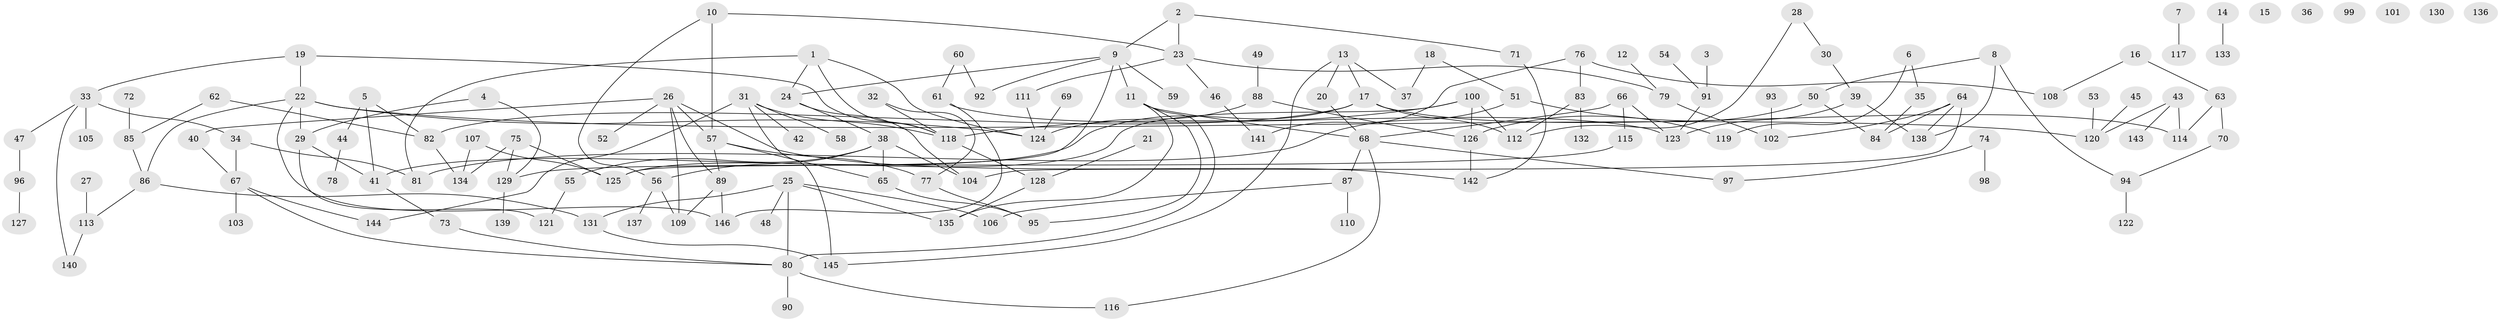 // Generated by graph-tools (version 1.1) at 2025/00/03/09/25 03:00:43]
// undirected, 146 vertices, 188 edges
graph export_dot {
graph [start="1"]
  node [color=gray90,style=filled];
  1;
  2;
  3;
  4;
  5;
  6;
  7;
  8;
  9;
  10;
  11;
  12;
  13;
  14;
  15;
  16;
  17;
  18;
  19;
  20;
  21;
  22;
  23;
  24;
  25;
  26;
  27;
  28;
  29;
  30;
  31;
  32;
  33;
  34;
  35;
  36;
  37;
  38;
  39;
  40;
  41;
  42;
  43;
  44;
  45;
  46;
  47;
  48;
  49;
  50;
  51;
  52;
  53;
  54;
  55;
  56;
  57;
  58;
  59;
  60;
  61;
  62;
  63;
  64;
  65;
  66;
  67;
  68;
  69;
  70;
  71;
  72;
  73;
  74;
  75;
  76;
  77;
  78;
  79;
  80;
  81;
  82;
  83;
  84;
  85;
  86;
  87;
  88;
  89;
  90;
  91;
  92;
  93;
  94;
  95;
  96;
  97;
  98;
  99;
  100;
  101;
  102;
  103;
  104;
  105;
  106;
  107;
  108;
  109;
  110;
  111;
  112;
  113;
  114;
  115;
  116;
  117;
  118;
  119;
  120;
  121;
  122;
  123;
  124;
  125;
  126;
  127;
  128;
  129;
  130;
  131;
  132;
  133;
  134;
  135;
  136;
  137;
  138;
  139;
  140;
  141;
  142;
  143;
  144;
  145;
  146;
  1 -- 24;
  1 -- 81;
  1 -- 118;
  1 -- 124;
  2 -- 9;
  2 -- 23;
  2 -- 71;
  3 -- 91;
  4 -- 29;
  4 -- 129;
  5 -- 41;
  5 -- 44;
  5 -- 82;
  6 -- 35;
  6 -- 119;
  7 -- 117;
  8 -- 50;
  8 -- 94;
  8 -- 138;
  9 -- 11;
  9 -- 24;
  9 -- 59;
  9 -- 92;
  9 -- 125;
  10 -- 23;
  10 -- 56;
  10 -- 57;
  11 -- 68;
  11 -- 80;
  11 -- 95;
  11 -- 135;
  12 -- 79;
  13 -- 17;
  13 -- 20;
  13 -- 37;
  13 -- 145;
  14 -- 133;
  16 -- 63;
  16 -- 108;
  17 -- 41;
  17 -- 82;
  17 -- 112;
  17 -- 114;
  18 -- 37;
  18 -- 51;
  19 -- 22;
  19 -- 33;
  19 -- 118;
  20 -- 68;
  21 -- 128;
  22 -- 29;
  22 -- 86;
  22 -- 120;
  22 -- 124;
  22 -- 146;
  23 -- 46;
  23 -- 79;
  23 -- 111;
  24 -- 38;
  24 -- 104;
  25 -- 48;
  25 -- 80;
  25 -- 106;
  25 -- 131;
  25 -- 135;
  26 -- 40;
  26 -- 52;
  26 -- 57;
  26 -- 89;
  26 -- 109;
  26 -- 142;
  27 -- 113;
  28 -- 30;
  28 -- 112;
  29 -- 41;
  29 -- 121;
  30 -- 39;
  31 -- 42;
  31 -- 58;
  31 -- 118;
  31 -- 144;
  31 -- 145;
  32 -- 77;
  32 -- 118;
  33 -- 34;
  33 -- 47;
  33 -- 105;
  33 -- 140;
  34 -- 67;
  34 -- 81;
  35 -- 84;
  38 -- 55;
  38 -- 56;
  38 -- 65;
  38 -- 104;
  39 -- 123;
  39 -- 138;
  40 -- 67;
  41 -- 73;
  43 -- 114;
  43 -- 120;
  43 -- 143;
  44 -- 78;
  45 -- 120;
  46 -- 141;
  47 -- 96;
  49 -- 88;
  50 -- 84;
  50 -- 126;
  51 -- 81;
  51 -- 119;
  53 -- 120;
  54 -- 91;
  55 -- 121;
  56 -- 109;
  56 -- 137;
  57 -- 65;
  57 -- 77;
  57 -- 89;
  60 -- 61;
  60 -- 92;
  61 -- 123;
  61 -- 146;
  62 -- 82;
  62 -- 85;
  63 -- 70;
  63 -- 114;
  64 -- 84;
  64 -- 102;
  64 -- 104;
  64 -- 138;
  65 -- 95;
  66 -- 68;
  66 -- 115;
  66 -- 123;
  67 -- 80;
  67 -- 103;
  67 -- 144;
  68 -- 87;
  68 -- 97;
  68 -- 116;
  69 -- 124;
  70 -- 94;
  71 -- 142;
  72 -- 85;
  73 -- 80;
  74 -- 97;
  74 -- 98;
  75 -- 125;
  75 -- 129;
  75 -- 134;
  76 -- 83;
  76 -- 108;
  76 -- 141;
  77 -- 95;
  79 -- 102;
  80 -- 90;
  80 -- 116;
  82 -- 134;
  83 -- 112;
  83 -- 132;
  85 -- 86;
  86 -- 113;
  86 -- 131;
  87 -- 106;
  87 -- 110;
  88 -- 124;
  88 -- 126;
  89 -- 109;
  89 -- 146;
  91 -- 123;
  93 -- 102;
  94 -- 122;
  96 -- 127;
  100 -- 112;
  100 -- 118;
  100 -- 125;
  100 -- 126;
  107 -- 125;
  107 -- 134;
  111 -- 124;
  113 -- 140;
  115 -- 129;
  118 -- 128;
  126 -- 142;
  128 -- 135;
  129 -- 139;
  131 -- 145;
}
